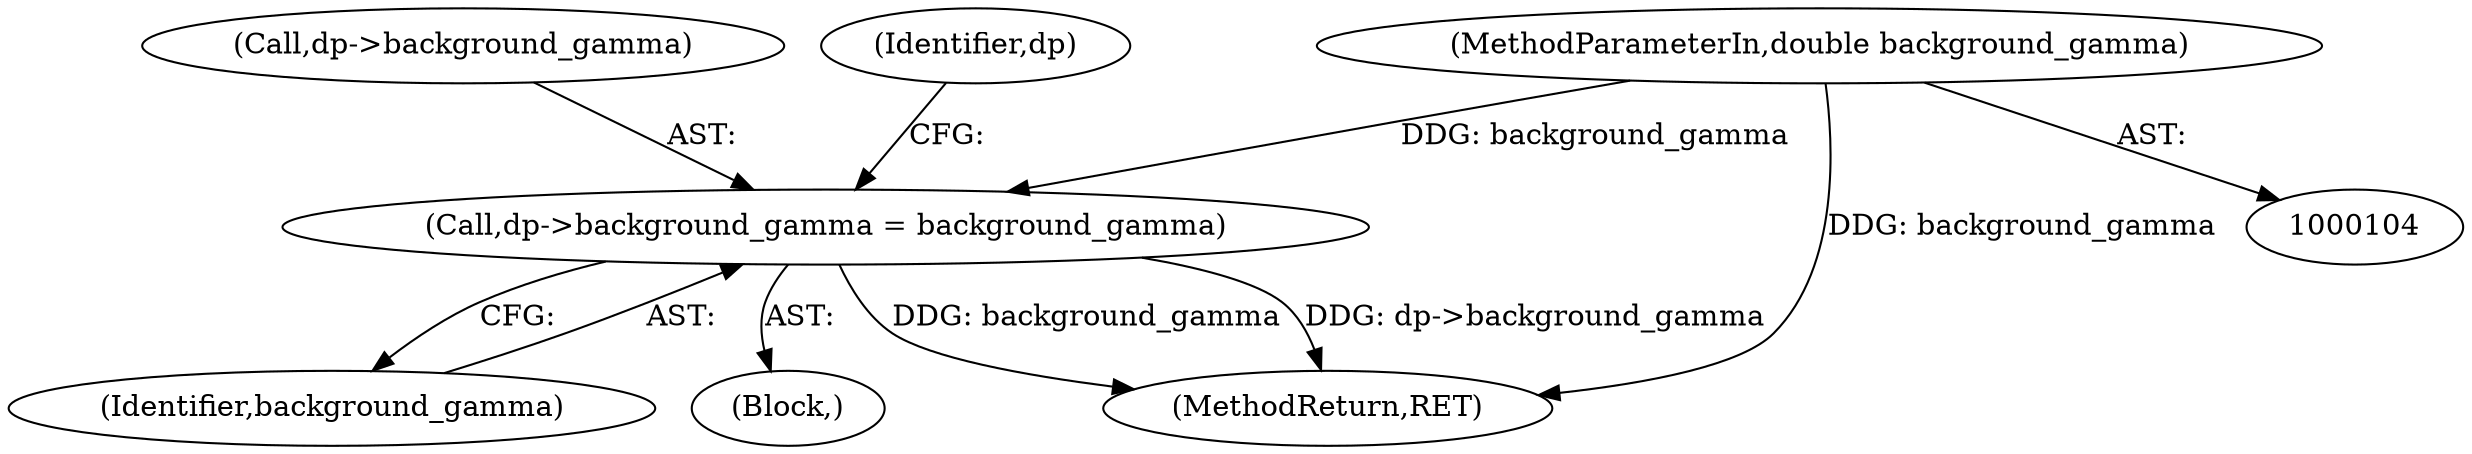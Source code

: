 digraph "0_Android_9d4853418ab2f754c2b63e091c29c5529b8b86ca_45@pointer" {
"1000148" [label="(Call,dp->background_gamma = background_gamma)"];
"1000117" [label="(MethodParameterIn,double background_gamma)"];
"1000149" [label="(Call,dp->background_gamma)"];
"1000155" [label="(Identifier,dp)"];
"1000148" [label="(Call,dp->background_gamma = background_gamma)"];
"1000152" [label="(Identifier,background_gamma)"];
"1000118" [label="(Block,)"];
"1000117" [label="(MethodParameterIn,double background_gamma)"];
"1000219" [label="(MethodReturn,RET)"];
"1000148" -> "1000118"  [label="AST: "];
"1000148" -> "1000152"  [label="CFG: "];
"1000149" -> "1000148"  [label="AST: "];
"1000152" -> "1000148"  [label="AST: "];
"1000155" -> "1000148"  [label="CFG: "];
"1000148" -> "1000219"  [label="DDG: background_gamma"];
"1000148" -> "1000219"  [label="DDG: dp->background_gamma"];
"1000117" -> "1000148"  [label="DDG: background_gamma"];
"1000117" -> "1000104"  [label="AST: "];
"1000117" -> "1000219"  [label="DDG: background_gamma"];
}
